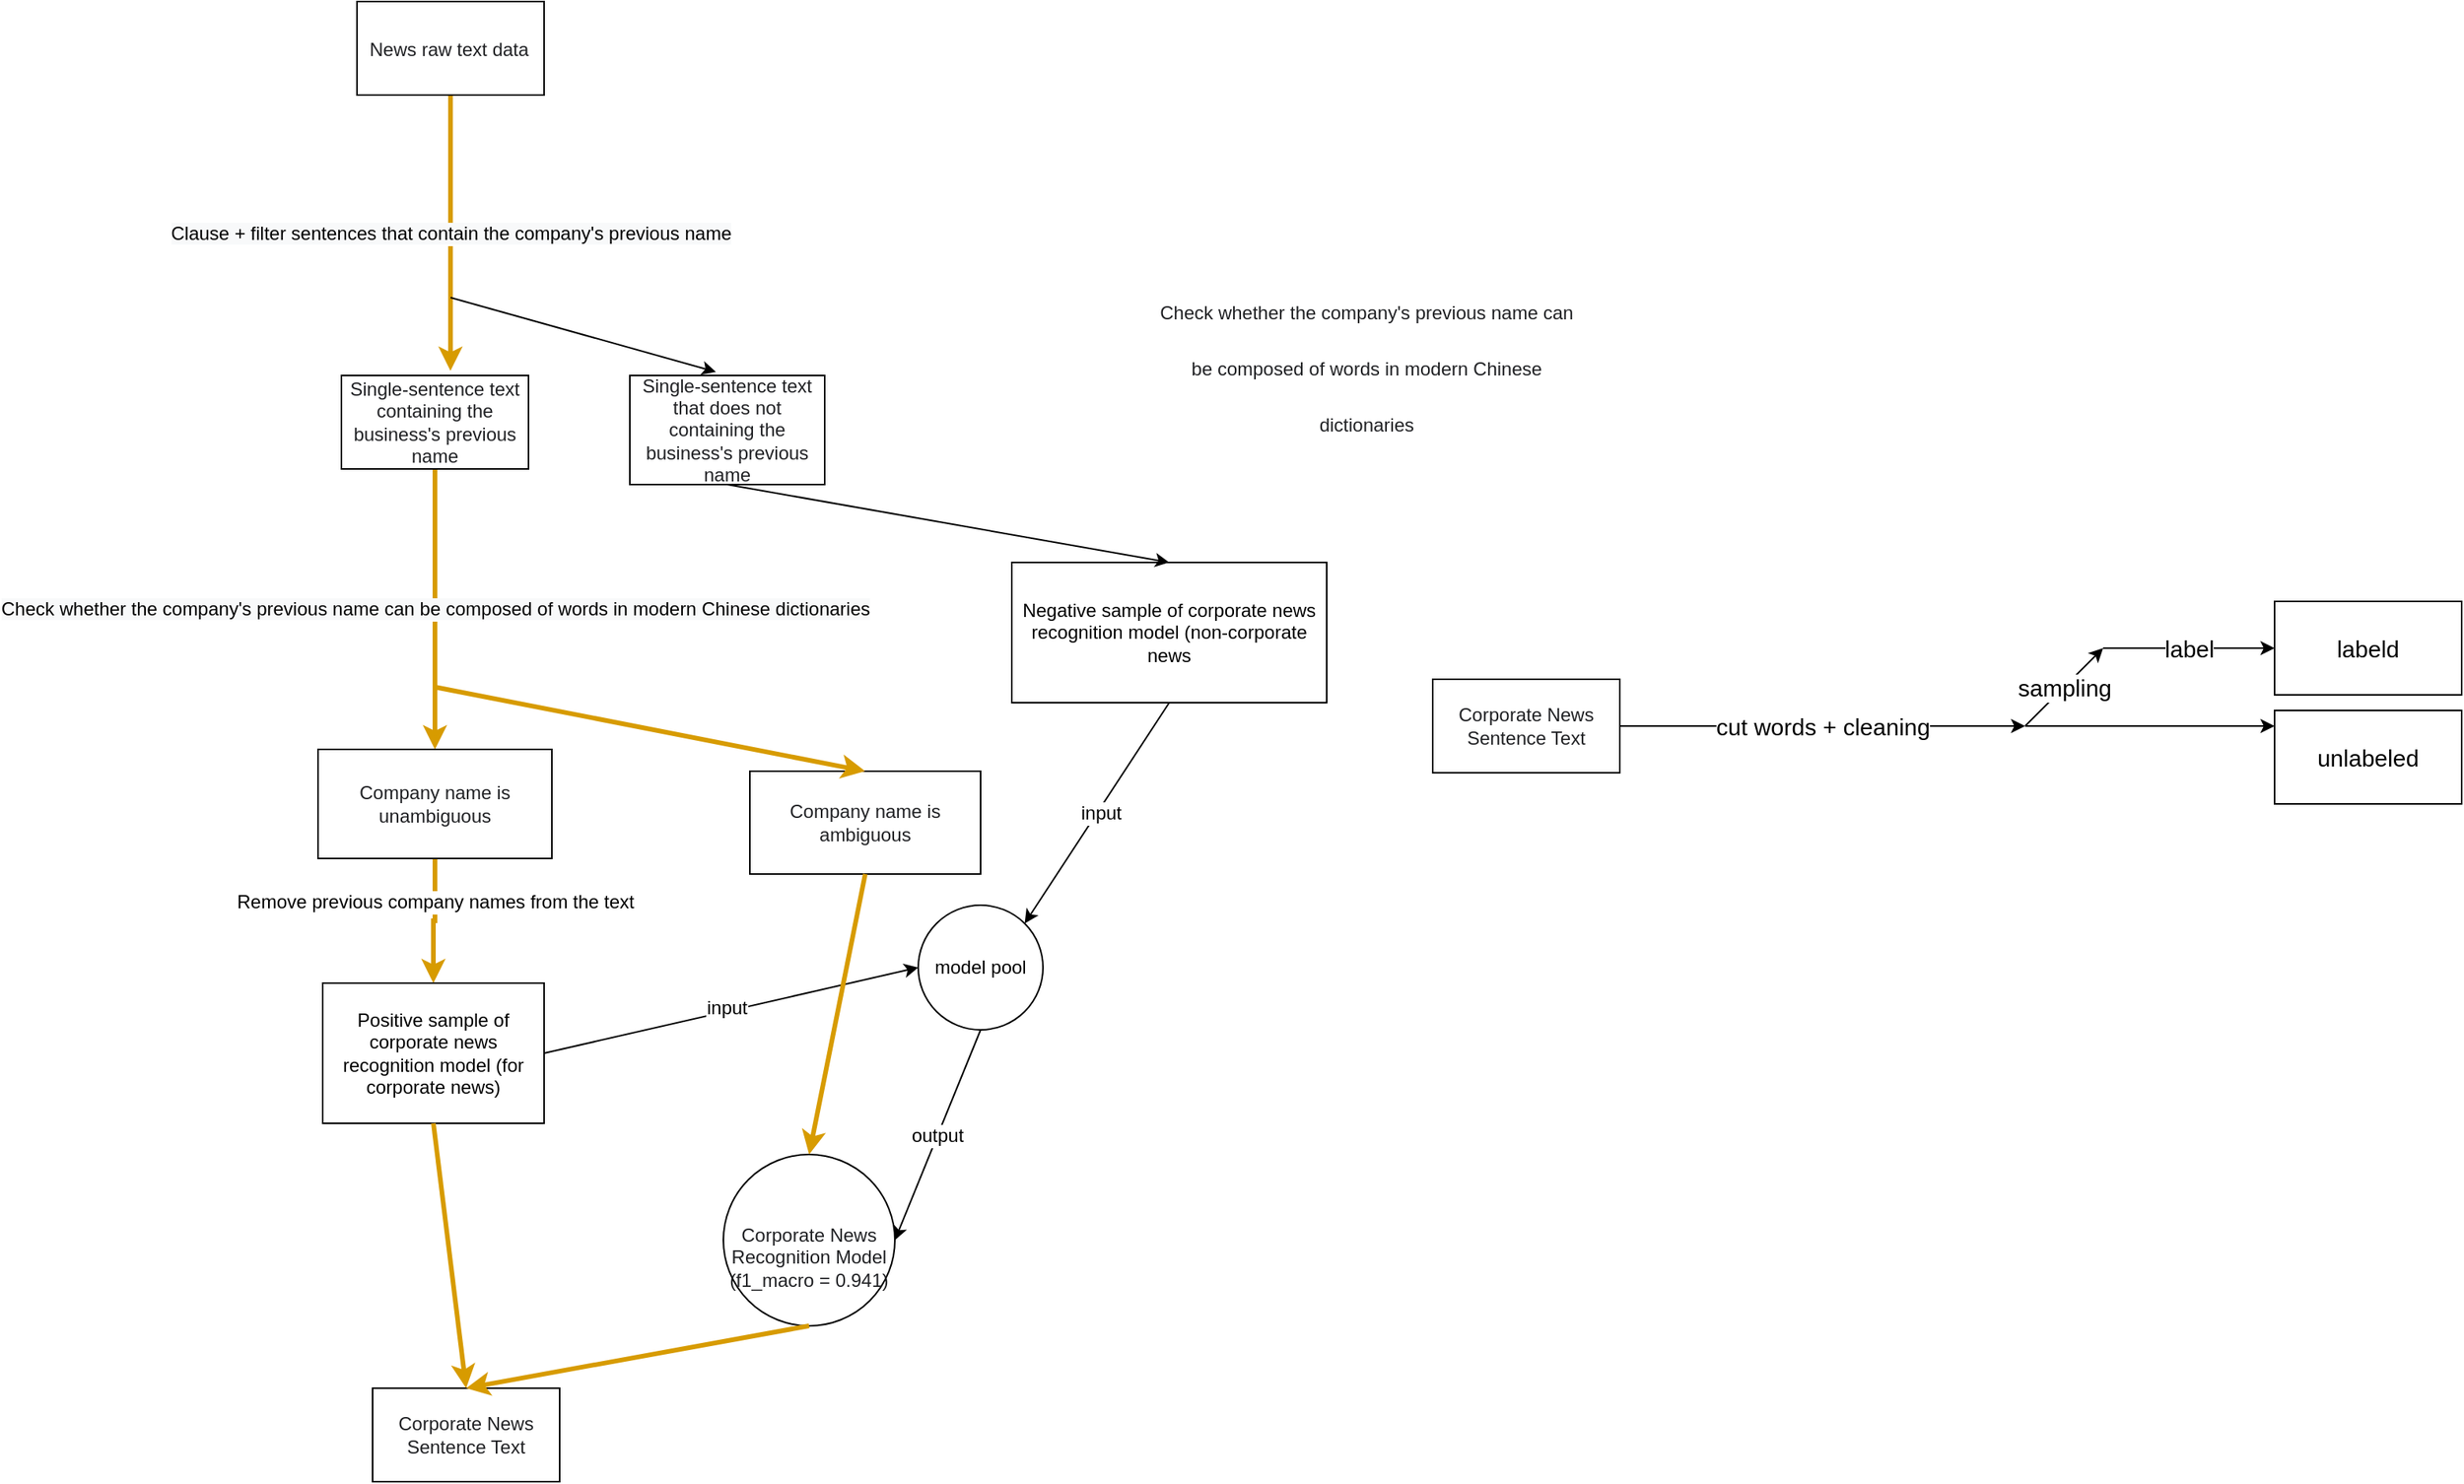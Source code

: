 <mxfile version="12.2.4" pages="1"><diagram id="eNiymSyl4SXL8W6q-01v" name="Page-1"><mxGraphModel dx="3018" dy="835" grid="1" gridSize="10" guides="1" tooltips="1" connect="1" arrows="1" fold="1" page="1" pageScale="1" pageWidth="827" pageHeight="1169" math="0" shadow="0"><root><mxCell id="0"/><mxCell id="1" parent="0"/><mxCell id="5" value="&lt;span style=&quot;font-size: 12px ; text-align: left ; background-color: rgb(248 , 249 , 250)&quot;&gt;Clause + filter sentences that contain the company's previous name&lt;/span&gt;" style="edgeStyle=orthogonalEdgeStyle;rounded=0;orthogonalLoop=1;jettySize=auto;html=1;entryX=0.583;entryY=-0.05;entryDx=0;entryDy=0;entryPerimeter=0;gradientColor=#ffa500;fillColor=#ffcd28;strokeColor=#d79b00;strokeWidth=3;" parent="1" source="2" target="3" edge="1"><mxGeometry relative="1" as="geometry"/></mxCell><mxCell id="2" value="&lt;pre class=&quot;tw-data-text tw-text-large tw-ta&quot; id=&quot;tw-target-text&quot; dir=&quot;ltr&quot; style=&quot;line-height: 36px ; background-color: transparent ; border: none ; padding: 2px 0.14em 2px 0px ; position: relative ; margin-top: -2px ; margin-bottom: -2px ; resize: none ; font-family: inherit ; overflow: hidden ; width: 270px ; white-space: pre-wrap ; overflow-wrap: break-word ; color: rgb(32 , 33 , 36)&quot;&gt;&lt;span class=&quot;Y2IQFc&quot; lang=&quot;en&quot;&gt;&lt;font style=&quot;font-size: 12px&quot;&gt;News raw text data&lt;/font&gt;&lt;/span&gt;&lt;/pre&gt;" style="rounded=0;whiteSpace=wrap;html=1;align=center;" parent="1" vertex="1"><mxGeometry x="-640" y="90" width="120" height="60" as="geometry"/></mxCell><mxCell id="11" value="&lt;span style=&quot;font-size: 12px ; text-align: left ; background-color: rgb(248 , 249 , 250)&quot;&gt;Check whether the company's previous name can be composed of words in modern Chinese dictionaries&lt;/span&gt;" style="edgeStyle=orthogonalEdgeStyle;rounded=0;orthogonalLoop=1;jettySize=auto;html=1;entryX=0.5;entryY=0;entryDx=0;entryDy=0;gradientColor=#ffa500;fillColor=#ffcd28;strokeColor=#d79b00;strokeWidth=3;" parent="1" source="3" target="6" edge="1"><mxGeometry relative="1" as="geometry"/></mxCell><mxCell id="3" value="&lt;span style=&quot;color: rgb(32 , 33 , 36) ; text-align: left ; white-space: pre-wrap&quot;&gt;Single-sentence text containing the business's previous name&lt;/span&gt;" style="rounded=0;whiteSpace=wrap;html=1;" parent="1" vertex="1"><mxGeometry x="-650" y="330" width="120" height="60" as="geometry"/></mxCell><mxCell id="15" style="edgeStyle=orthogonalEdgeStyle;rounded=0;orthogonalLoop=1;jettySize=auto;html=1;gradientColor=#ffa500;fillColor=#ffcd28;strokeColor=#d79b00;strokeWidth=3;" parent="1" source="6" target="14" edge="1"><mxGeometry relative="1" as="geometry"/></mxCell><mxCell id="16" value="&lt;span&gt;Remove previous company names from the text&lt;/span&gt;" style="text;html=1;resizable=0;points=[];align=center;verticalAlign=middle;labelBackgroundColor=#ffffff;" parent="15" vertex="1" connectable="0"><mxGeometry x="-0.314" relative="1" as="geometry"><mxPoint as="offset"/></mxGeometry></mxCell><mxCell id="6" value="&lt;span style=&quot;color: rgb(32 , 33 , 36) ; font-family: &amp;#34;arial&amp;#34; , sans-serif ; white-space: pre-wrap&quot;&gt;Company name is unambiguous&lt;/span&gt;" style="rounded=0;whiteSpace=wrap;html=1;" parent="1" vertex="1"><mxGeometry x="-665" y="570" width="150" height="70" as="geometry"/></mxCell><mxCell id="7" value="&lt;span style=&quot;color: rgb(32 , 33 , 36) ; text-align: left ; white-space: pre-wrap&quot;&gt;Single-sentence text that does not containing the business's previous name&lt;/span&gt;" style="rounded=0;whiteSpace=wrap;html=1;" parent="1" vertex="1"><mxGeometry x="-465" y="330" width="125" height="70" as="geometry"/></mxCell><mxCell id="10" value="" style="endArrow=classic;html=1;entryX=0.442;entryY=-0.033;entryDx=0;entryDy=0;entryPerimeter=0;" parent="1" target="7" edge="1"><mxGeometry width="50" height="50" relative="1" as="geometry"><mxPoint x="-580" y="280" as="sourcePoint"/><mxPoint x="-600" y="450" as="targetPoint"/></mxGeometry></mxCell><mxCell id="12" value="&lt;span style=&quot;color: rgb(32 , 33 , 36) ; font-family: &amp;#34;arial&amp;#34; , sans-serif ; white-space: pre-wrap&quot;&gt;Company name is ambiguous&lt;/span&gt;" style="rounded=0;whiteSpace=wrap;html=1;" parent="1" vertex="1"><mxGeometry x="-388" y="584" width="148" height="66" as="geometry"/></mxCell><mxCell id="13" value="" style="endArrow=classic;html=1;entryX=0.5;entryY=0;entryDx=0;entryDy=0;gradientColor=#ffa500;fillColor=#ffcd28;strokeColor=#d79b00;strokeWidth=3;" parent="1" target="12" edge="1"><mxGeometry width="50" height="50" relative="1" as="geometry"><mxPoint x="-590" y="530" as="sourcePoint"/><mxPoint x="-700" y="670" as="targetPoint"/></mxGeometry></mxCell><mxCell id="14" value="Positive sample of corporate news recognition model (for corporate news)" style="rounded=0;whiteSpace=wrap;html=1;" parent="1" vertex="1"><mxGeometry x="-662" y="720" width="142" height="90" as="geometry"/></mxCell><mxCell id="17" value="Negative sample of corporate news recognition model (non-corporate news" style="rounded=0;whiteSpace=wrap;html=1;" parent="1" vertex="1"><mxGeometry x="-220" y="450" width="202" height="90" as="geometry"/></mxCell><mxCell id="18" value="" style="endArrow=classic;html=1;exitX=0.5;exitY=1;exitDx=0;exitDy=0;entryX=0.5;entryY=0;entryDx=0;entryDy=0;" parent="1" source="7" target="17" edge="1"><mxGeometry width="50" height="50" relative="1" as="geometry"><mxPoint x="-430" y="460" as="sourcePoint"/><mxPoint x="-700" y="800" as="targetPoint"/></mxGeometry></mxCell><mxCell id="19" value="&lt;font style=&quot;font-size: 12px&quot;&gt;model pool&lt;/font&gt;" style="ellipse;whiteSpace=wrap;html=1;aspect=fixed;" parent="1" vertex="1"><mxGeometry x="-280" y="670" width="80" height="80" as="geometry"/></mxCell><mxCell id="22" value="" style="endArrow=classic;html=1;exitX=1;exitY=0.5;exitDx=0;exitDy=0;entryX=0;entryY=0.5;entryDx=0;entryDy=0;" parent="1" source="14" target="19" edge="1"><mxGeometry width="50" height="50" relative="1" as="geometry"><mxPoint x="-750" y="920" as="sourcePoint"/><mxPoint x="-700" y="870" as="targetPoint"/></mxGeometry></mxCell><mxCell id="24" value="&lt;font style=&quot;font-size: 12px&quot;&gt;input&lt;/font&gt;" style="text;html=1;resizable=0;points=[];align=center;verticalAlign=middle;labelBackgroundColor=#ffffff;" parent="22" vertex="1" connectable="0"><mxGeometry x="-0.021" y="2" relative="1" as="geometry"><mxPoint as="offset"/></mxGeometry></mxCell><mxCell id="23" value="" style="endArrow=classic;html=1;exitX=0.5;exitY=1;exitDx=0;exitDy=0;entryX=1;entryY=0;entryDx=0;entryDy=0;" parent="1" source="17" target="19" edge="1"><mxGeometry width="50" height="50" relative="1" as="geometry"><mxPoint x="-750" y="920" as="sourcePoint"/><mxPoint x="-700" y="870" as="targetPoint"/></mxGeometry></mxCell><mxCell id="25" value="&lt;font style=&quot;font-size: 12px&quot;&gt;input&lt;/font&gt;" style="text;html=1;resizable=0;points=[];align=center;verticalAlign=middle;labelBackgroundColor=#ffffff;" parent="23" vertex="1" connectable="0"><mxGeometry x="-0.017" y="2" relative="1" as="geometry"><mxPoint as="offset"/></mxGeometry></mxCell><mxCell id="27" value="&lt;span style=&quot;font-size: 18px&quot;&gt;&lt;br&gt;&lt;/span&gt;&lt;span style=&quot;color: rgb(32 , 33 , 36) ; font-family: &amp;#34;arial&amp;#34; , sans-serif ; text-align: left ; white-space: pre-wrap&quot;&gt;Corporate News Recognition Model (f1_macro = 0.941)&lt;/span&gt;" style="ellipse;whiteSpace=wrap;html=1;aspect=fixed;" parent="1" vertex="1"><mxGeometry x="-405" y="830" width="110" height="110" as="geometry"/></mxCell><mxCell id="28" value="&lt;font style=&quot;font-size: 12px&quot;&gt;output&lt;/font&gt;" style="endArrow=classic;html=1;exitX=0.5;exitY=1;exitDx=0;exitDy=0;entryX=1;entryY=0.5;entryDx=0;entryDy=0;" parent="1" source="19" target="27" edge="1"><mxGeometry width="50" height="50" relative="1" as="geometry"><mxPoint x="-750" y="1050" as="sourcePoint"/><mxPoint x="-700" y="1000" as="targetPoint"/></mxGeometry></mxCell><mxCell id="29" value="" style="endArrow=classic;html=1;exitX=0.5;exitY=1;exitDx=0;exitDy=0;entryX=0.5;entryY=0;entryDx=0;entryDy=0;gradientColor=#ffa500;fillColor=#ffcd28;strokeColor=#d79b00;strokeWidth=3;" parent="1" source="12" target="27" edge="1"><mxGeometry width="50" height="50" relative="1" as="geometry"><mxPoint x="-400" y="820" as="sourcePoint"/><mxPoint x="-700" y="1000" as="targetPoint"/></mxGeometry></mxCell><mxCell id="30" value="&lt;span style=&quot;color: rgb(32 , 33 , 36) ; font-family: &amp;#34;arial&amp;#34; , sans-serif ; white-space: pre-wrap&quot;&gt;Corporate News Sentence Text&lt;/span&gt;" style="rounded=0;whiteSpace=wrap;html=1;align=center;" parent="1" vertex="1"><mxGeometry x="-630" y="980" width="120" height="60" as="geometry"/></mxCell><mxCell id="31" value="" style="endArrow=classic;html=1;exitX=0.5;exitY=1;exitDx=0;exitDy=0;entryX=0.5;entryY=0;entryDx=0;entryDy=0;gradientColor=#ffa500;fillColor=#ffcd28;strokeColor=#d79b00;strokeWidth=3;" parent="1" source="14" target="30" edge="1"><mxGeometry width="50" height="50" relative="1" as="geometry"><mxPoint x="-750" y="1190" as="sourcePoint"/><mxPoint x="-700" y="1140" as="targetPoint"/></mxGeometry></mxCell><mxCell id="32" value="" style="endArrow=classic;html=1;exitX=0.5;exitY=1;exitDx=0;exitDy=0;entryX=0.5;entryY=0;entryDx=0;entryDy=0;gradientColor=#ffa500;fillColor=#ffcd28;strokeColor=#d79b00;strokeWidth=3;" parent="1" source="27" target="30" edge="1"><mxGeometry width="50" height="50" relative="1" as="geometry"><mxPoint x="-750" y="1190" as="sourcePoint"/><mxPoint x="-700" y="1140" as="targetPoint"/></mxGeometry></mxCell><mxCell id="34" value="&lt;span style=&quot;color: rgb(32 , 33 , 36) ; font-family: &amp;#34;arial&amp;#34; , sans-serif ; white-space: pre-wrap&quot;&gt;Corporate News Sentence Text&lt;/span&gt;" style="rounded=0;whiteSpace=wrap;html=1;" parent="1" vertex="1"><mxGeometry x="50" y="525" width="120" height="60" as="geometry"/></mxCell><mxCell id="35" value="&lt;font style=&quot;font-size: 15px&quot;&gt;cut words + cleaning&lt;/font&gt;" style="endArrow=classic;html=1;strokeWidth=1;exitX=1;exitY=0.5;exitDx=0;exitDy=0;" parent="1" source="34" edge="1"><mxGeometry width="50" height="50" relative="1" as="geometry"><mxPoint x="90" y="875" as="sourcePoint"/><mxPoint x="430" y="555" as="targetPoint"/><Array as="points"/></mxGeometry></mxCell><mxCell id="38" value="&lt;font style=&quot;font-size: 15px&quot;&gt;sampling&lt;/font&gt;" style="endArrow=classic;html=1;strokeWidth=1;" parent="1" edge="1"><mxGeometry width="50" height="50" relative="1" as="geometry"><mxPoint x="430" y="555" as="sourcePoint"/><mxPoint x="480" y="505" as="targetPoint"/></mxGeometry></mxCell><mxCell id="39" value="&lt;font style=&quot;font-size: 15px&quot;&gt;label&lt;/font&gt;" style="endArrow=classic;html=1;strokeWidth=1;" parent="1" edge="1"><mxGeometry width="50" height="50" relative="1" as="geometry"><mxPoint x="480" y="505" as="sourcePoint"/><mxPoint x="590" y="505" as="targetPoint"/></mxGeometry></mxCell><mxCell id="40" value="" style="endArrow=classic;html=1;strokeWidth=1;" parent="1" edge="1"><mxGeometry width="50" height="50" relative="1" as="geometry"><mxPoint x="430" y="555" as="sourcePoint"/><mxPoint x="590" y="555" as="targetPoint"/></mxGeometry></mxCell><mxCell id="41" value="&lt;font style=&quot;font-size: 15px&quot;&gt;labeld&lt;/font&gt;" style="rounded=0;whiteSpace=wrap;html=1;" parent="1" vertex="1"><mxGeometry x="590" y="475" width="120" height="60" as="geometry"/></mxCell><mxCell id="42" value="&lt;font style=&quot;font-size: 15px&quot;&gt;unlabeled&lt;/font&gt;" style="rounded=0;whiteSpace=wrap;html=1;" parent="1" vertex="1"><mxGeometry x="590" y="545" width="120" height="60" as="geometry"/></mxCell><mxCell id="52" value="&lt;pre class=&quot;tw-data-text tw-text-large tw-ta&quot; id=&quot;tw-target-text&quot; dir=&quot;ltr&quot; style=&quot;line-height: 36px ; background-color: transparent ; border: none ; padding: 2px 0.14em 2px 0px ; position: relative ; margin-top: -2px ; margin-bottom: -2px ; resize: none ; font-family: inherit ; overflow: hidden ; width: 270px ; white-space: pre-wrap ; overflow-wrap: break-word ; color: rgb(32 , 33 , 36)&quot;&gt;&lt;span class=&quot;Y2IQFc&quot; lang=&quot;en&quot;&gt;&lt;font style=&quot;font-size: 12px&quot;&gt;Check whether the company's previous name can be composed of words in modern Chinese dictionaries&lt;/font&gt;&lt;/span&gt;&lt;/pre&gt;" style="text;html=1;resizable=0;points=[];autosize=1;align=center;verticalAlign=top;spacingTop=-4;" parent="1" vertex="1"><mxGeometry x="-137" y="269" width="290" height="110" as="geometry"/></mxCell></root></mxGraphModel></diagram></mxfile>